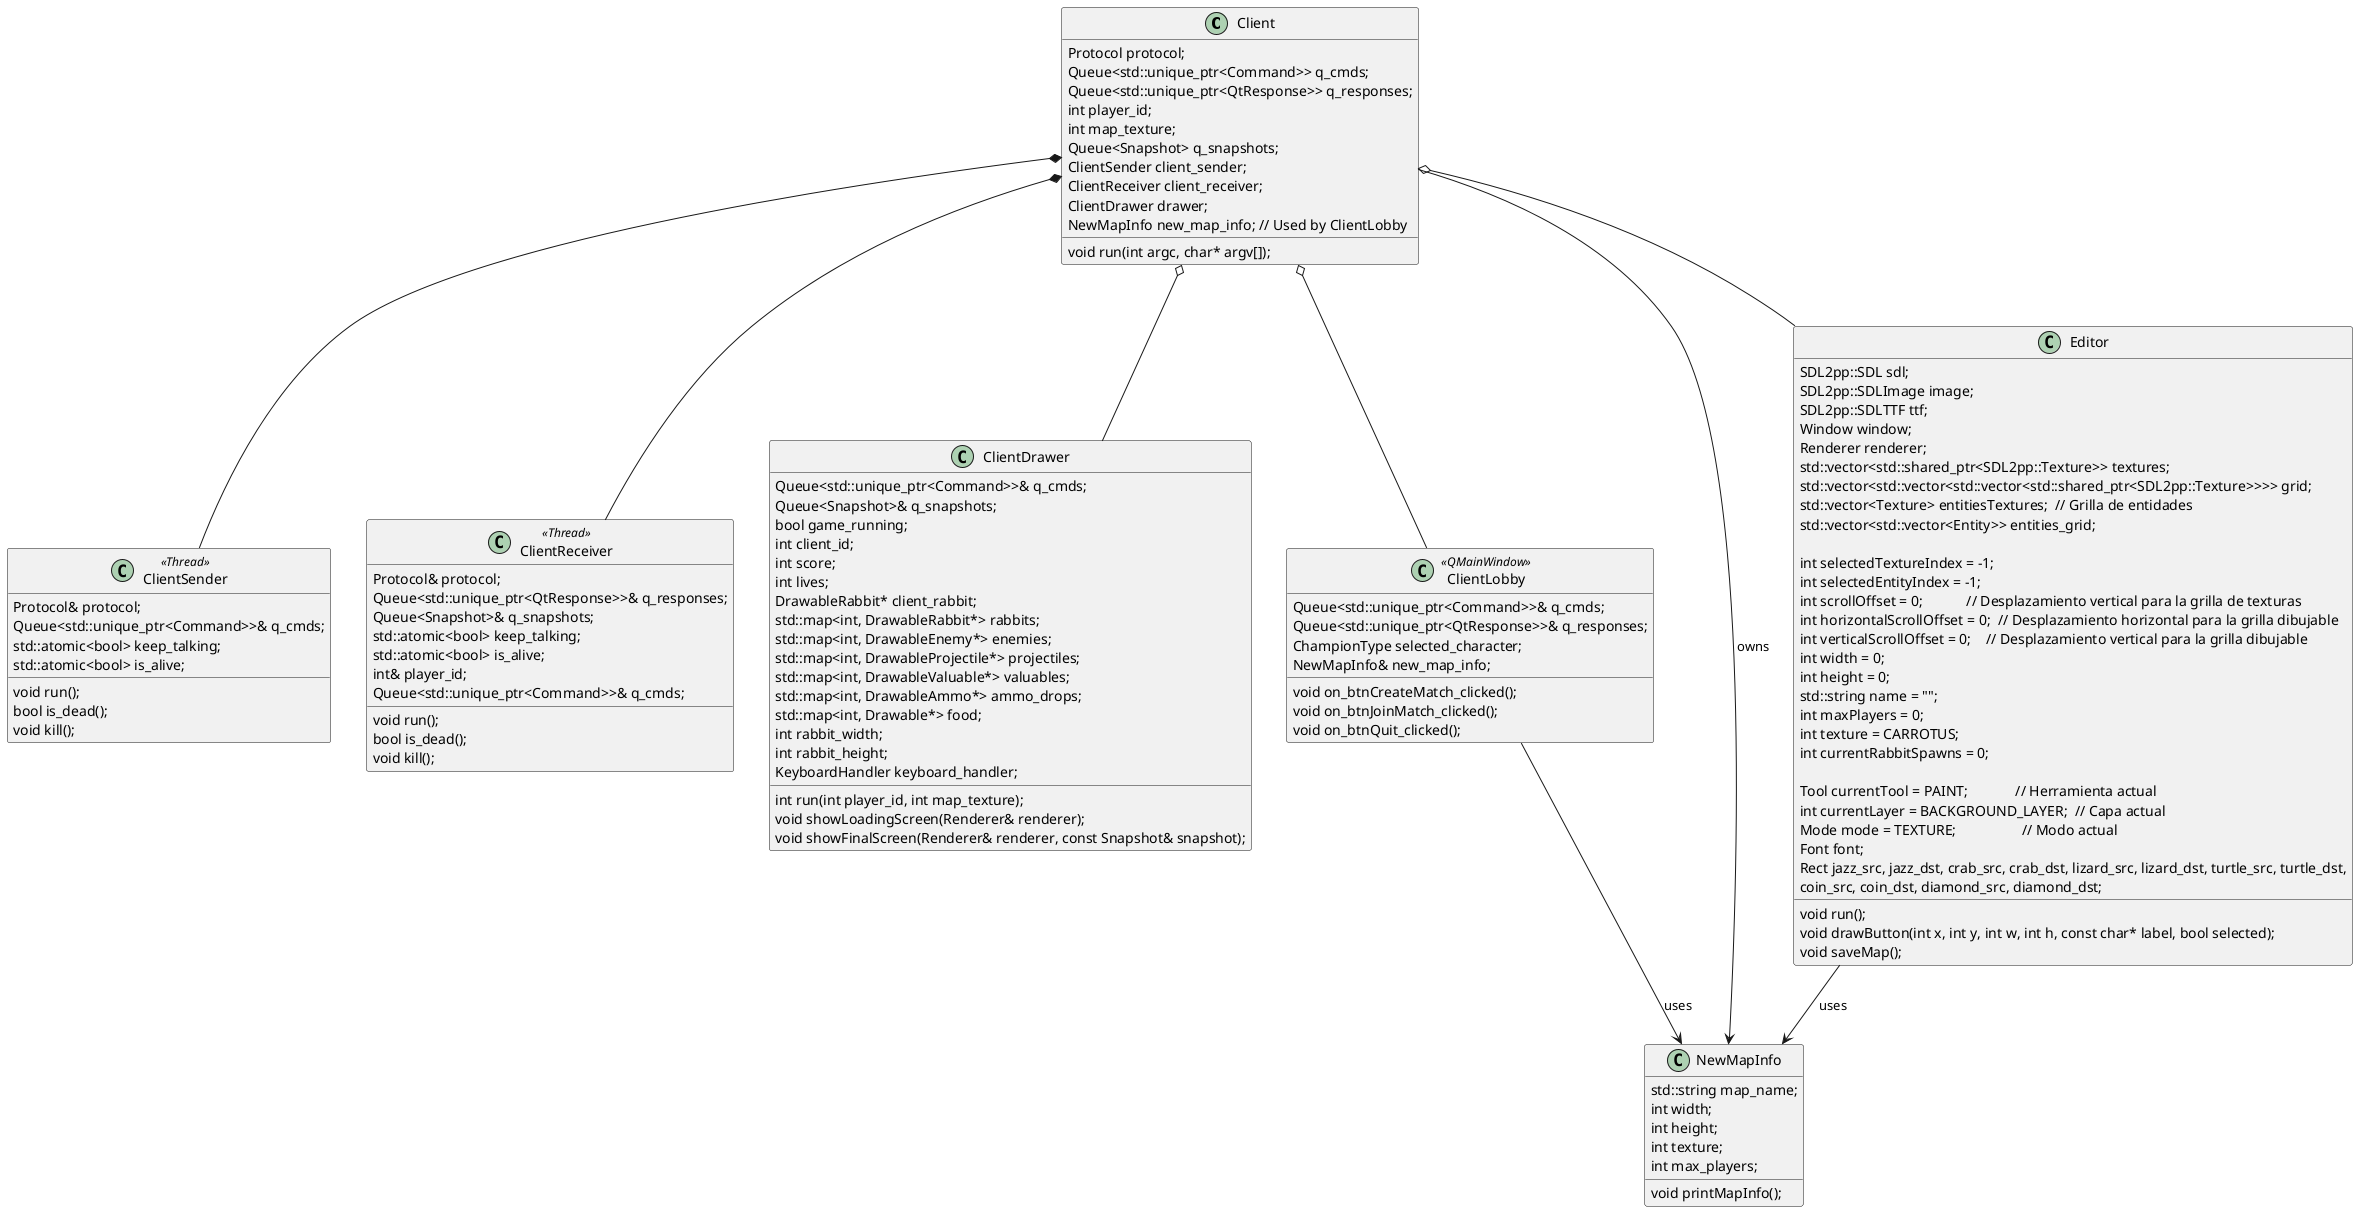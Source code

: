 https://www.plantuml.com/plantuml/dpng/fLTVRzis47_tfo3wOBI5WsvxZ3EZgPEsMPEsiPtzmJ089_9Yiw58bQJiEC6--qYHAXMfrH0a3o5vzxlZyVYxe_pQMD2sAiI82Z26p0L7QSdzYBY_prfPHPKWPPnCQ_5bXHKU6SiE3ol9lrQObLOVpLLHW6Ip6VcQqOAP8UobNQ0fbJHOmtLSH1ikBIa5x55dd2LH0MLcyTPM6jk-bn9Air7MEp9n7Xs5monHCjI4relCrAksVe4K-JOXT5otCISQTWx1_10L7t5t0UMPl5P4uYxpqN6tc99NhyYLGKRoVJG-Ltc-7zL6MyKPqPLyxWy4UaqdX6v0l_JpxT__l9YE_XsbcqZ17nsjDXh1PRTpDUF7tStumUNKCB2guFGeLqhCo0sYIpA86oxNFy9mau5m2PfsZlGY67YGnp045cGHSyE5UDuzOKh_4u_OfjIupwaELyPziZmr6P6cuqJTHzx8qxEPY7h_Q38CPoZ5ieO2CnUW34a9XsvAfrskXYgDQUcJ5Ftu624Nk80yv_PbOwphPIlH1PH7pdJIDPYH03L3s5E9nTv1qOqS1w6EQ5-GMYxGuSjcCMppEuZAZyvY6wR3-EEYK0uBRiYOLkKWs06lbKgvZEVDTfpPJK-wGRxUnBnzm7skGBFt89b0JMxYEji4mNIKh4CNIdITTBjicswE1hjp1SpT-f9gHFbyKNScr6EYuwoBVyibY1-Y9uGgQInf63Sc9ivwh0uTr3N1omlWyWykcThDPeyZ-HDwntm3HScLNErB90O5KeiiytqRgEq_1-C7xq5g3EtKjgjToIotSguHB5w0fPkC2avlCDLxGlsckFm_p6N5RLAdNBPVhFl4FcErkzGwE0b5gs8xR4iq2-jualRxV9i5CiMyfS1AxG1nxnXIZEcKSQkQVhKyEV-bB0yFtKWC4zEkyAo0DHBk__TqgzLROkrra0UAa5qz1553m6_yQnNW5gbLEj32R40ZgsdHU5-5ayvcpPbDttPmFkJJULrhpleU6mH1QRdbQ5RDviH_OhpJN0WW36iz0uPcCAXJxsK_I-woi6tgrv7OSPipoV2M_4eEVfxs8C7NTn5KAo4-NLyRj4xrqvIaFn_r2PfIm1qKlgeLsQAsd88W9MWW0iYwELLCDPZ4FwNvdP8MnBAtITzrWlUTyxpwujjiuxe9e-zuEEf1nwc4lATk6GLPjmPz_JdDisSFYkfpgAbaaghFe-V7YyMdrTKowMYbDKeRNijb2JiPZMl4IYdHGFpSgJuVdtrSJKddhjwZrk78G83Q2aHtXtCVcBD_Spp_y6xnwUhZINP-_DVf8bp87Ce7XXUA8IdSFsUnElrpTRKu3NjsDtP0rJPygzoMr-vVKydKaYzmTvSPJITXneoT4AeXzx8m2pB1xq2p80tp8BULjWA3FCwzVDGEXIek0yBFWXtZK2WP7SQ5rxZaZdfVS6dDDEpULDQgyERUXhTs7uPT63RnHOo_20JaA2RXewiflBPB0rjqBRLff_67cpeuUFZBeQj87zpVR5u6LVfwx2l20zp83mvcxSVaa2X7iL4BsKTK1iqeDFllAzjx1jpeDKfM5U8_

@startuml
class Client {
    Protocol protocol;
    Queue<std::unique_ptr<Command>> q_cmds;
    Queue<std::unique_ptr<QtResponse>> q_responses;
    int player_id;
    int map_texture;
    Queue<Snapshot> q_snapshots;
    ClientSender client_sender;
    ClientReceiver client_receiver;
    ClientDrawer drawer;
    NewMapInfo new_map_info; // Used by ClientLobby

    void run(int argc, char* argv[]);
}

class ClientSender <<Thread>> {
    Protocol& protocol;
    Queue<std::unique_ptr<Command>>& q_cmds;
    std::atomic<bool> keep_talking;
    std::atomic<bool> is_alive;

    void run();
    bool is_dead();
    void kill();
}

class ClientReceiver<<Thread>> {
    Protocol& protocol;
    Queue<std::unique_ptr<QtResponse>>& q_responses;
    Queue<Snapshot>& q_snapshots;
    std::atomic<bool> keep_talking;
    std::atomic<bool> is_alive;
    int& player_id;
    Queue<std::unique_ptr<Command>>& q_cmds;

    void run();
    bool is_dead();
    void kill();
}

class ClientDrawer {
    Queue<std::unique_ptr<Command>>& q_cmds;
    Queue<Snapshot>& q_snapshots;
    bool game_running;
    int client_id;
    int score;
    int lives;
    DrawableRabbit* client_rabbit;
    std::map<int, DrawableRabbit*> rabbits;
    std::map<int, DrawableEnemy*> enemies;
    std::map<int, DrawableProjectile*> projectiles;
    std::map<int, DrawableValuable*> valuables;
    std::map<int, DrawableAmmo*> ammo_drops;
    std::map<int, Drawable*> food;
    int rabbit_width;
    int rabbit_height;
    KeyboardHandler keyboard_handler;

    int run(int player_id, int map_texture);
    void showLoadingScreen(Renderer& renderer);
    void showFinalScreen(Renderer& renderer, const Snapshot& snapshot);
}

class ClientLobby <<QMainWindow>> {
    Queue<std::unique_ptr<Command>>& q_cmds;
    Queue<std::unique_ptr<QtResponse>>& q_responses;
    ChampionType selected_character;
    NewMapInfo& new_map_info;

    void on_btnCreateMatch_clicked();
    void on_btnJoinMatch_clicked();
    void on_btnQuit_clicked();
}

class NewMapInfo {
    std::string map_name;
    int width;
    int height;
    int texture;
    int max_players;
    
    void printMapInfo();
}


class Editor {
    SDL2pp::SDL sdl;
    SDL2pp::SDLImage image;
    SDL2pp::SDLTTF ttf;
    Window window;
    Renderer renderer;
    std::vector<std::shared_ptr<SDL2pp::Texture>> textures;
    std::vector<std::vector<std::vector<std::shared_ptr<SDL2pp::Texture>>>> grid;
    std::vector<Texture> entitiesTextures;  // Grilla de entidades
    std::vector<std::vector<Entity>> entities_grid;

    int selectedTextureIndex = -1;
    int selectedEntityIndex = -1;
    int scrollOffset = 0;            // Desplazamiento vertical para la grilla de texturas
    int horizontalScrollOffset = 0;  // Desplazamiento horizontal para la grilla dibujable
    int verticalScrollOffset = 0;    // Desplazamiento vertical para la grilla dibujable
    int width = 0;
    int height = 0;
    std::string name = "";
    int maxPlayers = 0;
    int texture = CARROTUS;
    int currentRabbitSpawns = 0;

    Tool currentTool = PAINT;             // Herramienta actual
    int currentLayer = BACKGROUND_LAYER;  // Capa actual
    Mode mode = TEXTURE;                  // Modo actual
    Font font;
    Rect jazz_src, jazz_dst, crab_src, crab_dst, lizard_src, lizard_dst, turtle_src, turtle_dst,
            coin_src, coin_dst, diamond_src, diamond_dst;




    void run();
    void drawButton(int x, int y, int w, int h, const char* label, bool selected);
    void saveMap();
}


Client *-- ClientSender 
Client *-- ClientReceiver

Client o-- ClientDrawer 
Client o-- ClientLobby 
Client --> NewMapInfo : owns
ClientLobby --> NewMapInfo : uses
Editor --> NewMapInfo : uses
Client o-- Editor
@enduml